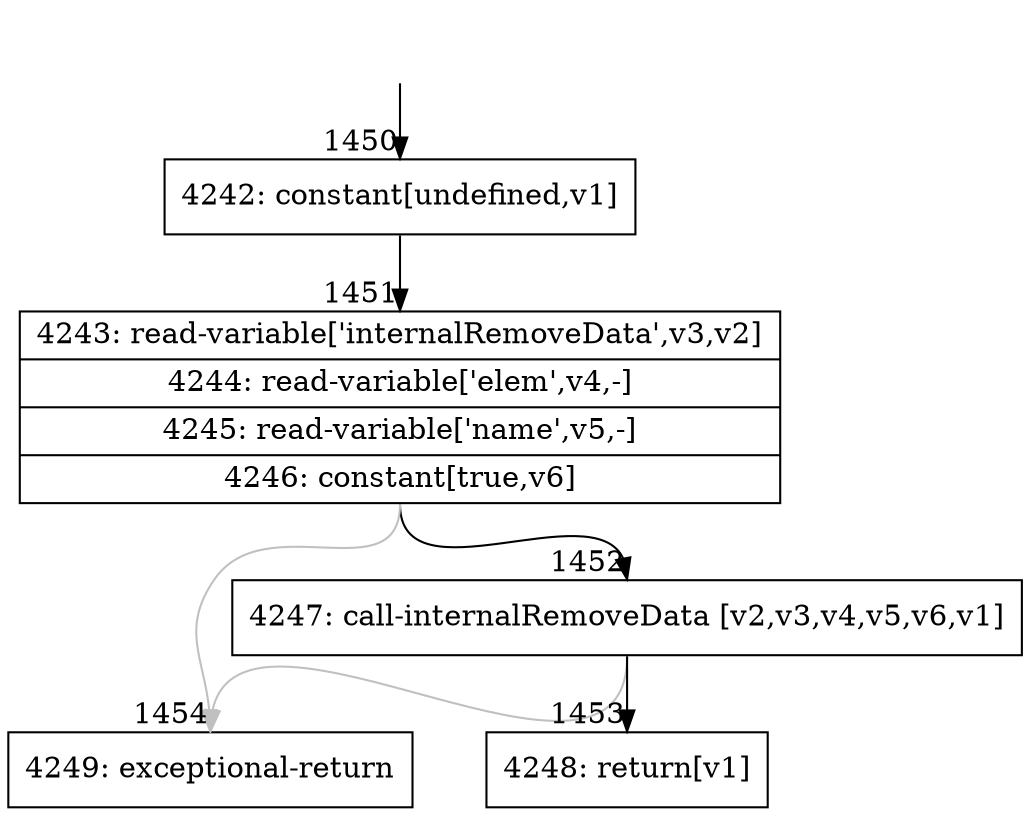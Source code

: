 digraph {
rankdir="TD"
BB_entry98[shape=none,label=""];
BB_entry98 -> BB1450 [tailport=s, headport=n, headlabel="    1450"]
BB1450 [shape=record label="{4242: constant[undefined,v1]}" ] 
BB1450 -> BB1451 [tailport=s, headport=n, headlabel="      1451"]
BB1451 [shape=record label="{4243: read-variable['internalRemoveData',v3,v2]|4244: read-variable['elem',v4,-]|4245: read-variable['name',v5,-]|4246: constant[true,v6]}" ] 
BB1451 -> BB1452 [tailport=s, headport=n, headlabel="      1452"]
BB1451 -> BB1454 [tailport=s, headport=n, color=gray, headlabel="      1454"]
BB1452 [shape=record label="{4247: call-internalRemoveData [v2,v3,v4,v5,v6,v1]}" ] 
BB1452 -> BB1453 [tailport=s, headport=n, headlabel="      1453"]
BB1452 -> BB1454 [tailport=s, headport=n, color=gray]
BB1453 [shape=record label="{4248: return[v1]}" ] 
BB1454 [shape=record label="{4249: exceptional-return}" ] 
//#$~ 1767
}
